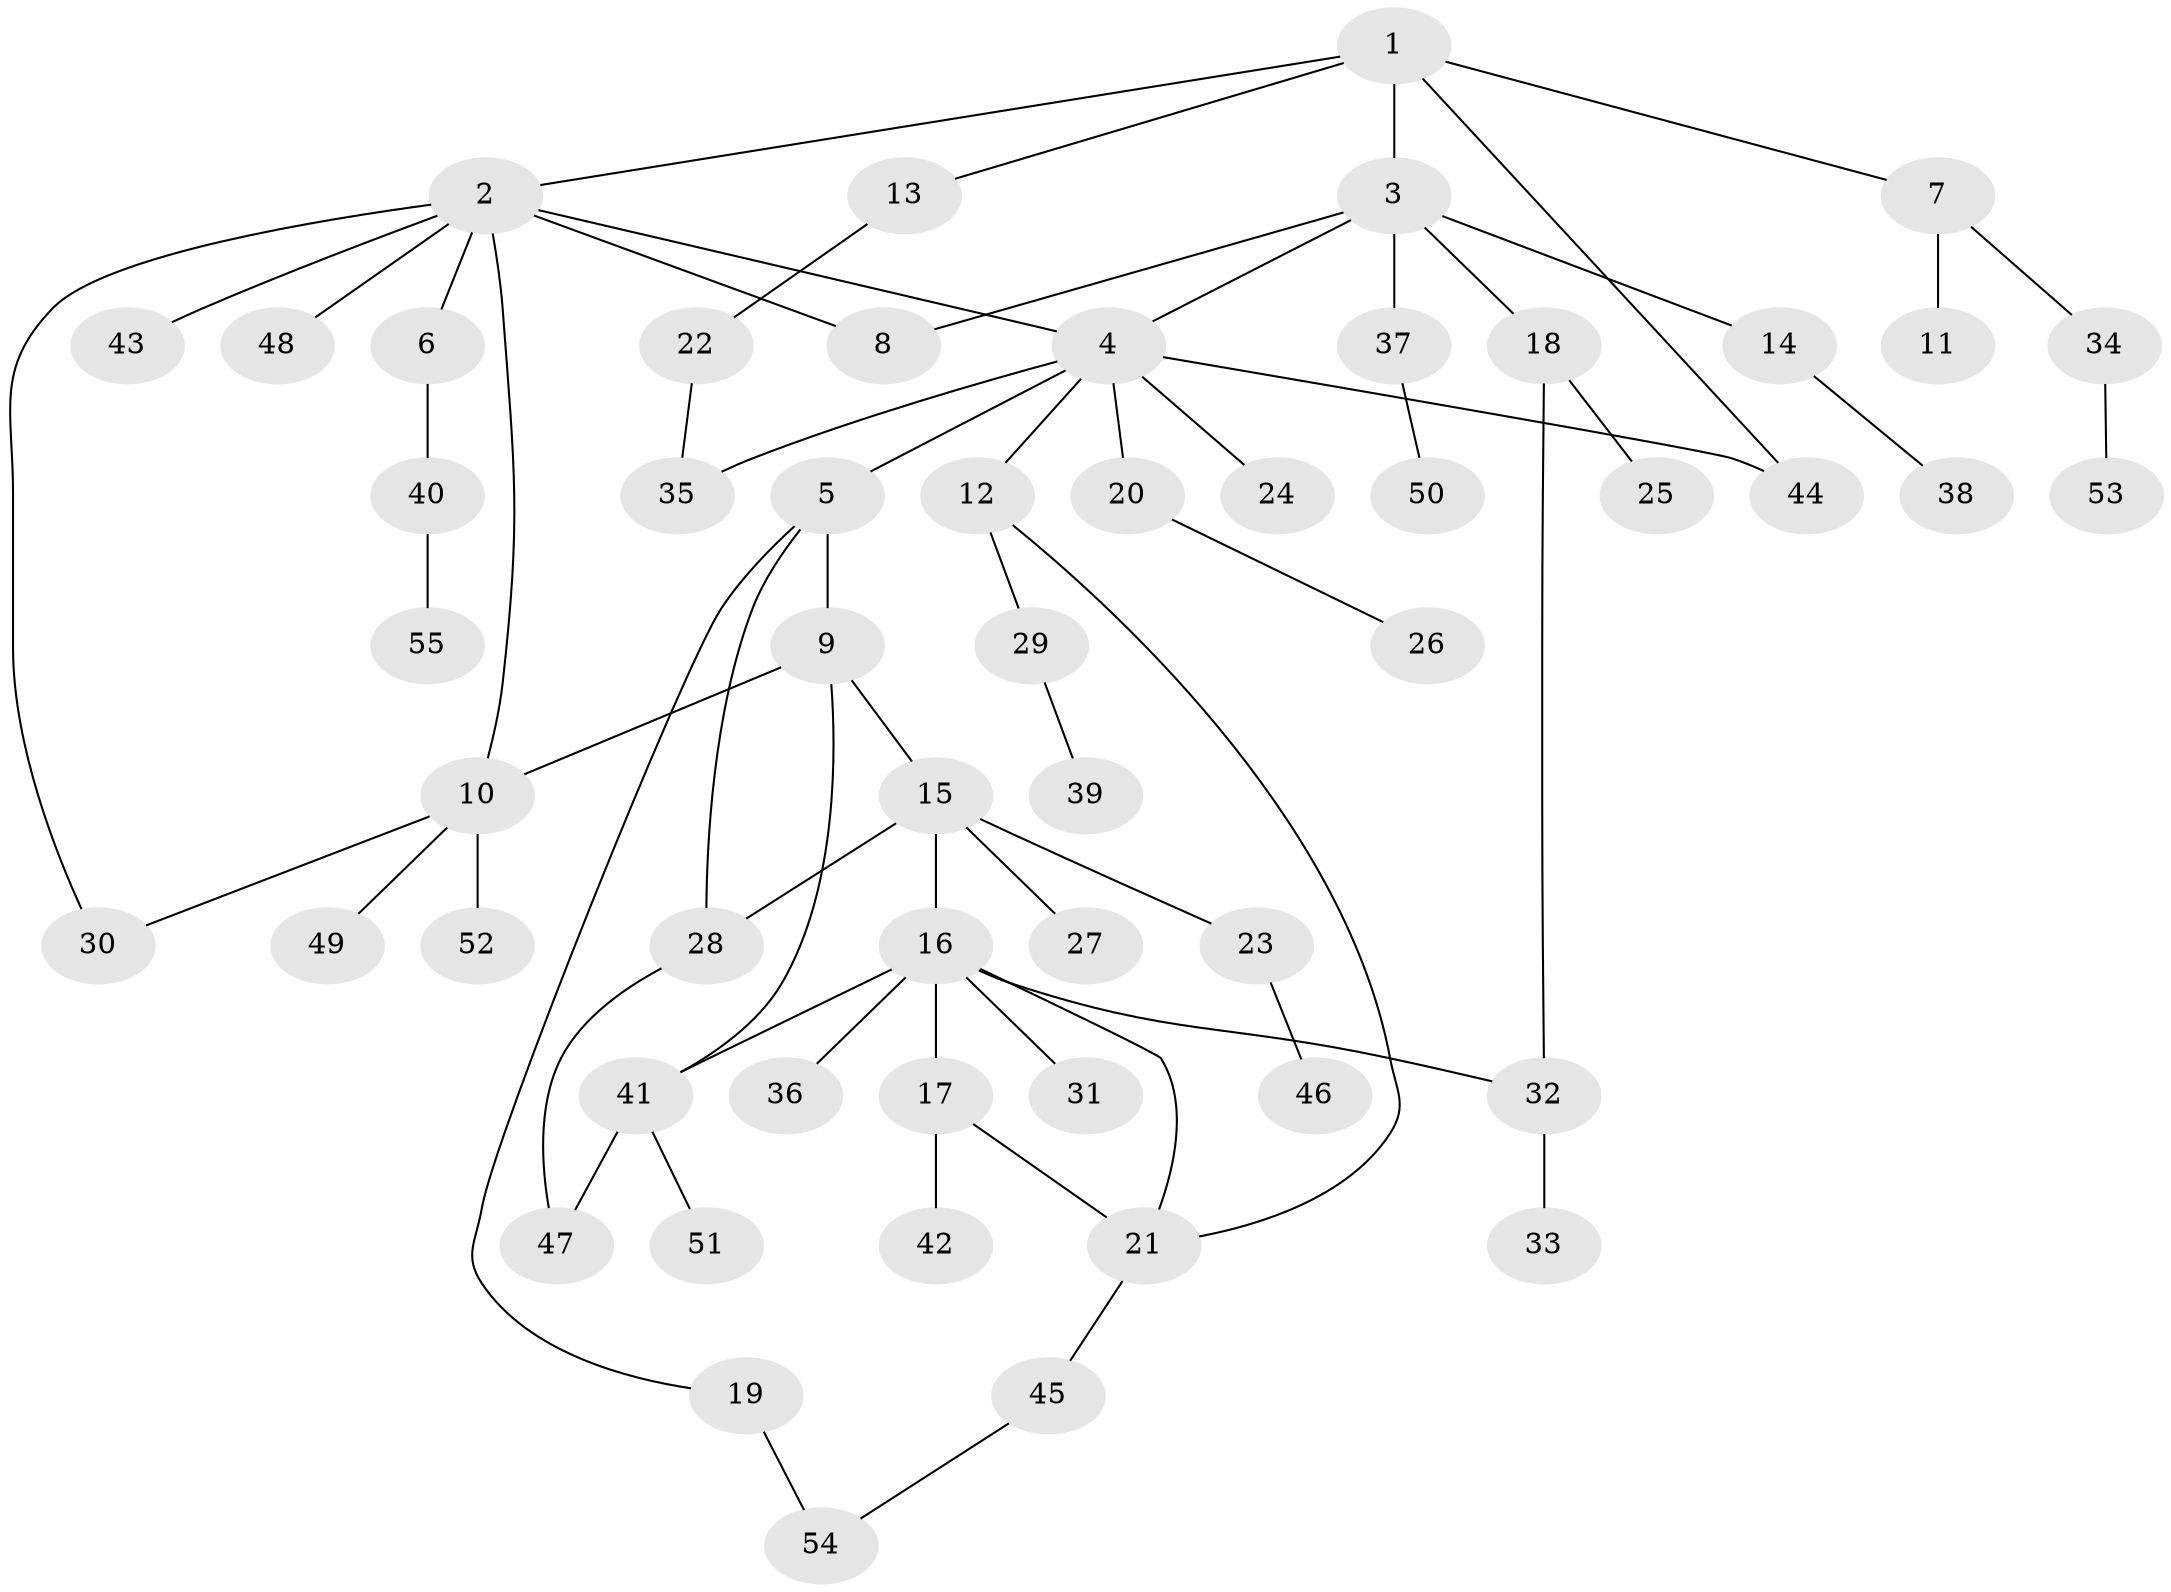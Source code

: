 // Generated by graph-tools (version 1.1) at 2025/34/03/09/25 02:34:08]
// undirected, 55 vertices, 67 edges
graph export_dot {
graph [start="1"]
  node [color=gray90,style=filled];
  1;
  2;
  3;
  4;
  5;
  6;
  7;
  8;
  9;
  10;
  11;
  12;
  13;
  14;
  15;
  16;
  17;
  18;
  19;
  20;
  21;
  22;
  23;
  24;
  25;
  26;
  27;
  28;
  29;
  30;
  31;
  32;
  33;
  34;
  35;
  36;
  37;
  38;
  39;
  40;
  41;
  42;
  43;
  44;
  45;
  46;
  47;
  48;
  49;
  50;
  51;
  52;
  53;
  54;
  55;
  1 -- 2;
  1 -- 3;
  1 -- 7;
  1 -- 13;
  1 -- 44;
  2 -- 6;
  2 -- 8;
  2 -- 10;
  2 -- 43;
  2 -- 48;
  2 -- 4;
  2 -- 30;
  3 -- 4;
  3 -- 14;
  3 -- 18;
  3 -- 37;
  3 -- 8;
  4 -- 5;
  4 -- 12;
  4 -- 20;
  4 -- 24;
  4 -- 35;
  4 -- 44;
  5 -- 9;
  5 -- 19;
  5 -- 28;
  6 -- 40;
  7 -- 11;
  7 -- 34;
  9 -- 15;
  9 -- 10;
  9 -- 41;
  10 -- 30;
  10 -- 49;
  10 -- 52;
  12 -- 21;
  12 -- 29;
  13 -- 22;
  14 -- 38;
  15 -- 16;
  15 -- 23;
  15 -- 27;
  15 -- 28;
  16 -- 17;
  16 -- 31;
  16 -- 36;
  16 -- 41;
  16 -- 32;
  16 -- 21;
  17 -- 42;
  17 -- 21;
  18 -- 25;
  18 -- 32;
  19 -- 54;
  20 -- 26;
  21 -- 45;
  22 -- 35;
  23 -- 46;
  28 -- 47;
  29 -- 39;
  32 -- 33;
  34 -- 53;
  37 -- 50;
  40 -- 55;
  41 -- 47;
  41 -- 51;
  45 -- 54;
}
